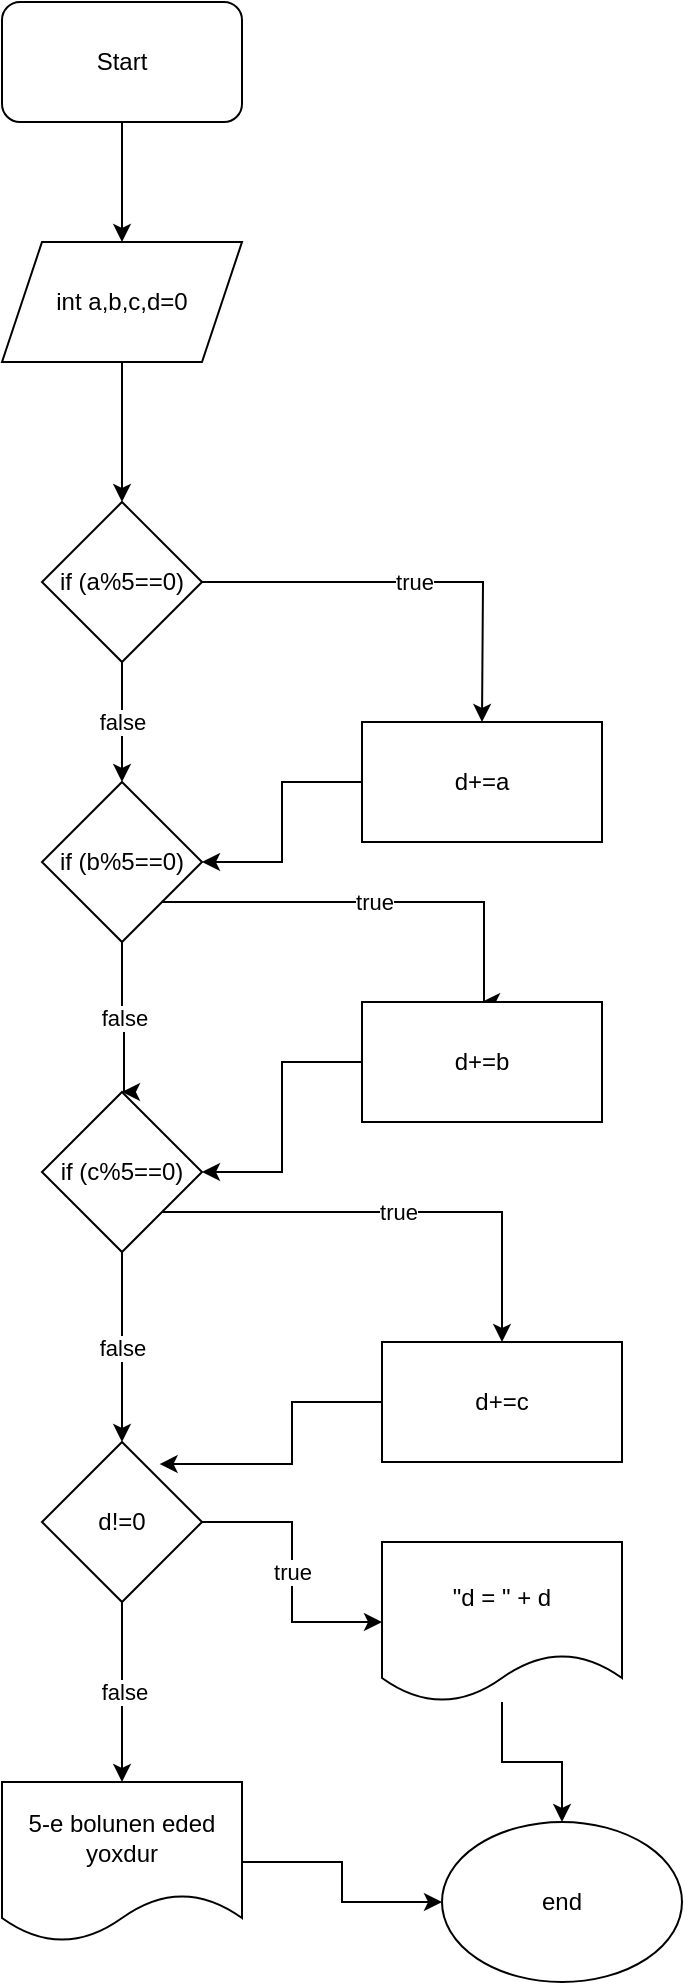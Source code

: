 <mxfile version="21.8.2" type="device">
  <diagram name="Sayfa -1" id="jB-IIGdhmgs4sx04j2hi">
    <mxGraphModel dx="1050" dy="613" grid="1" gridSize="10" guides="1" tooltips="1" connect="1" arrows="1" fold="1" page="1" pageScale="1" pageWidth="827" pageHeight="1169" math="0" shadow="0">
      <root>
        <mxCell id="0" />
        <mxCell id="1" parent="0" />
        <mxCell id="H0Y3ROdNG1b_i3VXu__t-3" value="" style="edgeStyle=orthogonalEdgeStyle;rounded=0;orthogonalLoop=1;jettySize=auto;html=1;" edge="1" parent="1" source="H0Y3ROdNG1b_i3VXu__t-1" target="H0Y3ROdNG1b_i3VXu__t-2">
          <mxGeometry relative="1" as="geometry" />
        </mxCell>
        <mxCell id="H0Y3ROdNG1b_i3VXu__t-1" value="Start" style="rounded=1;whiteSpace=wrap;html=1;" vertex="1" parent="1">
          <mxGeometry x="320" y="40" width="120" height="60" as="geometry" />
        </mxCell>
        <mxCell id="H0Y3ROdNG1b_i3VXu__t-5" style="edgeStyle=orthogonalEdgeStyle;rounded=0;orthogonalLoop=1;jettySize=auto;html=1;entryX=0.5;entryY=0;entryDx=0;entryDy=0;" edge="1" parent="1" source="H0Y3ROdNG1b_i3VXu__t-2" target="H0Y3ROdNG1b_i3VXu__t-4">
          <mxGeometry relative="1" as="geometry" />
        </mxCell>
        <mxCell id="H0Y3ROdNG1b_i3VXu__t-2" value="int a,b,c,d=0" style="shape=parallelogram;perimeter=parallelogramPerimeter;whiteSpace=wrap;html=1;fixedSize=1;" vertex="1" parent="1">
          <mxGeometry x="320" y="160" width="120" height="60" as="geometry" />
        </mxCell>
        <mxCell id="H0Y3ROdNG1b_i3VXu__t-12" value="true" style="edgeStyle=orthogonalEdgeStyle;rounded=0;orthogonalLoop=1;jettySize=auto;html=1;" edge="1" parent="1" source="H0Y3ROdNG1b_i3VXu__t-4">
          <mxGeometry relative="1" as="geometry">
            <mxPoint x="560" y="400" as="targetPoint" />
          </mxGeometry>
        </mxCell>
        <mxCell id="H0Y3ROdNG1b_i3VXu__t-16" value="false" style="edgeStyle=orthogonalEdgeStyle;rounded=0;orthogonalLoop=1;jettySize=auto;html=1;" edge="1" parent="1" source="H0Y3ROdNG1b_i3VXu__t-4" target="H0Y3ROdNG1b_i3VXu__t-15">
          <mxGeometry relative="1" as="geometry" />
        </mxCell>
        <mxCell id="H0Y3ROdNG1b_i3VXu__t-4" value="if (a%5==0)" style="rhombus;whiteSpace=wrap;html=1;" vertex="1" parent="1">
          <mxGeometry x="340" y="290" width="80" height="80" as="geometry" />
        </mxCell>
        <mxCell id="H0Y3ROdNG1b_i3VXu__t-17" style="edgeStyle=orthogonalEdgeStyle;rounded=0;orthogonalLoop=1;jettySize=auto;html=1;entryX=1;entryY=0.5;entryDx=0;entryDy=0;" edge="1" parent="1" source="H0Y3ROdNG1b_i3VXu__t-14" target="H0Y3ROdNG1b_i3VXu__t-15">
          <mxGeometry relative="1" as="geometry" />
        </mxCell>
        <mxCell id="H0Y3ROdNG1b_i3VXu__t-14" value="d+=a" style="rounded=0;whiteSpace=wrap;html=1;" vertex="1" parent="1">
          <mxGeometry x="500" y="400" width="120" height="60" as="geometry" />
        </mxCell>
        <mxCell id="H0Y3ROdNG1b_i3VXu__t-18" value="true" style="edgeStyle=orthogonalEdgeStyle;rounded=0;orthogonalLoop=1;jettySize=auto;html=1;entryX=0.5;entryY=0;entryDx=0;entryDy=0;" edge="1" parent="1" source="H0Y3ROdNG1b_i3VXu__t-15" target="H0Y3ROdNG1b_i3VXu__t-19">
          <mxGeometry relative="1" as="geometry">
            <mxPoint x="560" y="560" as="targetPoint" />
            <Array as="points">
              <mxPoint x="561" y="490" />
            </Array>
          </mxGeometry>
        </mxCell>
        <mxCell id="H0Y3ROdNG1b_i3VXu__t-20" value="false" style="edgeStyle=orthogonalEdgeStyle;rounded=0;orthogonalLoop=1;jettySize=auto;html=1;entryX=0.5;entryY=0;entryDx=0;entryDy=0;" edge="1" parent="1" source="H0Y3ROdNG1b_i3VXu__t-15" target="H0Y3ROdNG1b_i3VXu__t-21">
          <mxGeometry relative="1" as="geometry">
            <mxPoint x="380" y="580" as="targetPoint" />
            <Array as="points">
              <mxPoint x="380" y="545" />
              <mxPoint x="381" y="545" />
            </Array>
          </mxGeometry>
        </mxCell>
        <mxCell id="H0Y3ROdNG1b_i3VXu__t-15" value="if (b%5==0)" style="rhombus;whiteSpace=wrap;html=1;" vertex="1" parent="1">
          <mxGeometry x="340" y="430" width="80" height="80" as="geometry" />
        </mxCell>
        <mxCell id="H0Y3ROdNG1b_i3VXu__t-22" style="edgeStyle=orthogonalEdgeStyle;rounded=0;orthogonalLoop=1;jettySize=auto;html=1;entryX=1;entryY=0.5;entryDx=0;entryDy=0;" edge="1" parent="1" source="H0Y3ROdNG1b_i3VXu__t-19" target="H0Y3ROdNG1b_i3VXu__t-21">
          <mxGeometry relative="1" as="geometry" />
        </mxCell>
        <mxCell id="H0Y3ROdNG1b_i3VXu__t-19" value="d+=b" style="rounded=0;whiteSpace=wrap;html=1;" vertex="1" parent="1">
          <mxGeometry x="500" y="540" width="120" height="60" as="geometry" />
        </mxCell>
        <mxCell id="H0Y3ROdNG1b_i3VXu__t-23" value="true" style="edgeStyle=orthogonalEdgeStyle;rounded=0;orthogonalLoop=1;jettySize=auto;html=1;exitX=1;exitY=1;exitDx=0;exitDy=0;" edge="1" parent="1" source="H0Y3ROdNG1b_i3VXu__t-21" target="H0Y3ROdNG1b_i3VXu__t-24">
          <mxGeometry relative="1" as="geometry">
            <mxPoint x="560" y="700" as="targetPoint" />
          </mxGeometry>
        </mxCell>
        <mxCell id="H0Y3ROdNG1b_i3VXu__t-27" value="false" style="edgeStyle=orthogonalEdgeStyle;rounded=0;orthogonalLoop=1;jettySize=auto;html=1;entryX=0.5;entryY=0;entryDx=0;entryDy=0;" edge="1" parent="1" source="H0Y3ROdNG1b_i3VXu__t-21" target="H0Y3ROdNG1b_i3VXu__t-26">
          <mxGeometry relative="1" as="geometry">
            <Array as="points">
              <mxPoint x="380" y="720" />
              <mxPoint x="380" y="720" />
            </Array>
          </mxGeometry>
        </mxCell>
        <mxCell id="H0Y3ROdNG1b_i3VXu__t-21" value="if (c%5==0)" style="rhombus;whiteSpace=wrap;html=1;" vertex="1" parent="1">
          <mxGeometry x="340" y="585" width="80" height="80" as="geometry" />
        </mxCell>
        <mxCell id="H0Y3ROdNG1b_i3VXu__t-24" value="d+=c" style="rounded=0;whiteSpace=wrap;html=1;" vertex="1" parent="1">
          <mxGeometry x="510" y="710" width="120" height="60" as="geometry" />
        </mxCell>
        <mxCell id="H0Y3ROdNG1b_i3VXu__t-31" value="true" style="edgeStyle=orthogonalEdgeStyle;rounded=0;orthogonalLoop=1;jettySize=auto;html=1;" edge="1" parent="1" source="H0Y3ROdNG1b_i3VXu__t-26" target="H0Y3ROdNG1b_i3VXu__t-30">
          <mxGeometry relative="1" as="geometry" />
        </mxCell>
        <mxCell id="H0Y3ROdNG1b_i3VXu__t-32" value="false" style="edgeStyle=orthogonalEdgeStyle;rounded=0;orthogonalLoop=1;jettySize=auto;html=1;" edge="1" parent="1" source="H0Y3ROdNG1b_i3VXu__t-26">
          <mxGeometry relative="1" as="geometry">
            <mxPoint x="380" y="930" as="targetPoint" />
          </mxGeometry>
        </mxCell>
        <mxCell id="H0Y3ROdNG1b_i3VXu__t-26" value="d!=0" style="rhombus;whiteSpace=wrap;html=1;" vertex="1" parent="1">
          <mxGeometry x="340" y="760" width="80" height="80" as="geometry" />
        </mxCell>
        <mxCell id="H0Y3ROdNG1b_i3VXu__t-29" style="edgeStyle=orthogonalEdgeStyle;rounded=0;orthogonalLoop=1;jettySize=auto;html=1;entryX=0.735;entryY=0.138;entryDx=0;entryDy=0;entryPerimeter=0;" edge="1" parent="1" source="H0Y3ROdNG1b_i3VXu__t-24" target="H0Y3ROdNG1b_i3VXu__t-26">
          <mxGeometry relative="1" as="geometry" />
        </mxCell>
        <mxCell id="H0Y3ROdNG1b_i3VXu__t-36" style="edgeStyle=orthogonalEdgeStyle;rounded=0;orthogonalLoop=1;jettySize=auto;html=1;" edge="1" parent="1" source="H0Y3ROdNG1b_i3VXu__t-30" target="H0Y3ROdNG1b_i3VXu__t-35">
          <mxGeometry relative="1" as="geometry" />
        </mxCell>
        <mxCell id="H0Y3ROdNG1b_i3VXu__t-30" value="&quot;d = &quot; + d" style="shape=document;whiteSpace=wrap;html=1;boundedLbl=1;" vertex="1" parent="1">
          <mxGeometry x="510" y="810" width="120" height="80" as="geometry" />
        </mxCell>
        <mxCell id="H0Y3ROdNG1b_i3VXu__t-37" style="edgeStyle=orthogonalEdgeStyle;rounded=0;orthogonalLoop=1;jettySize=auto;html=1;entryX=0;entryY=0.5;entryDx=0;entryDy=0;" edge="1" parent="1" source="H0Y3ROdNG1b_i3VXu__t-34" target="H0Y3ROdNG1b_i3VXu__t-35">
          <mxGeometry relative="1" as="geometry" />
        </mxCell>
        <mxCell id="H0Y3ROdNG1b_i3VXu__t-34" value="5-e bolunen eded yoxdur" style="shape=document;whiteSpace=wrap;html=1;boundedLbl=1;" vertex="1" parent="1">
          <mxGeometry x="320" y="930" width="120" height="80" as="geometry" />
        </mxCell>
        <mxCell id="H0Y3ROdNG1b_i3VXu__t-35" value="end" style="ellipse;whiteSpace=wrap;html=1;" vertex="1" parent="1">
          <mxGeometry x="540" y="950" width="120" height="80" as="geometry" />
        </mxCell>
      </root>
    </mxGraphModel>
  </diagram>
</mxfile>
